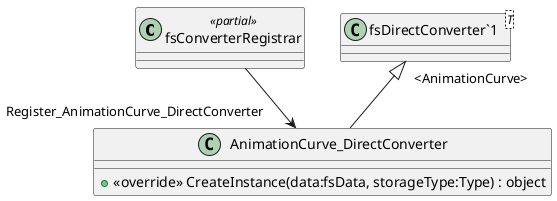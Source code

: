 @startuml
class fsConverterRegistrar <<partial>> {
}
class AnimationCurve_DirectConverter {
    + <<override>> CreateInstance(data:fsData, storageType:Type) : object
}
class "fsDirectConverter`1"<T> {
}
fsConverterRegistrar --> "Register_AnimationCurve_DirectConverter" AnimationCurve_DirectConverter
"fsDirectConverter`1" "<AnimationCurve>" <|-- AnimationCurve_DirectConverter
@enduml
